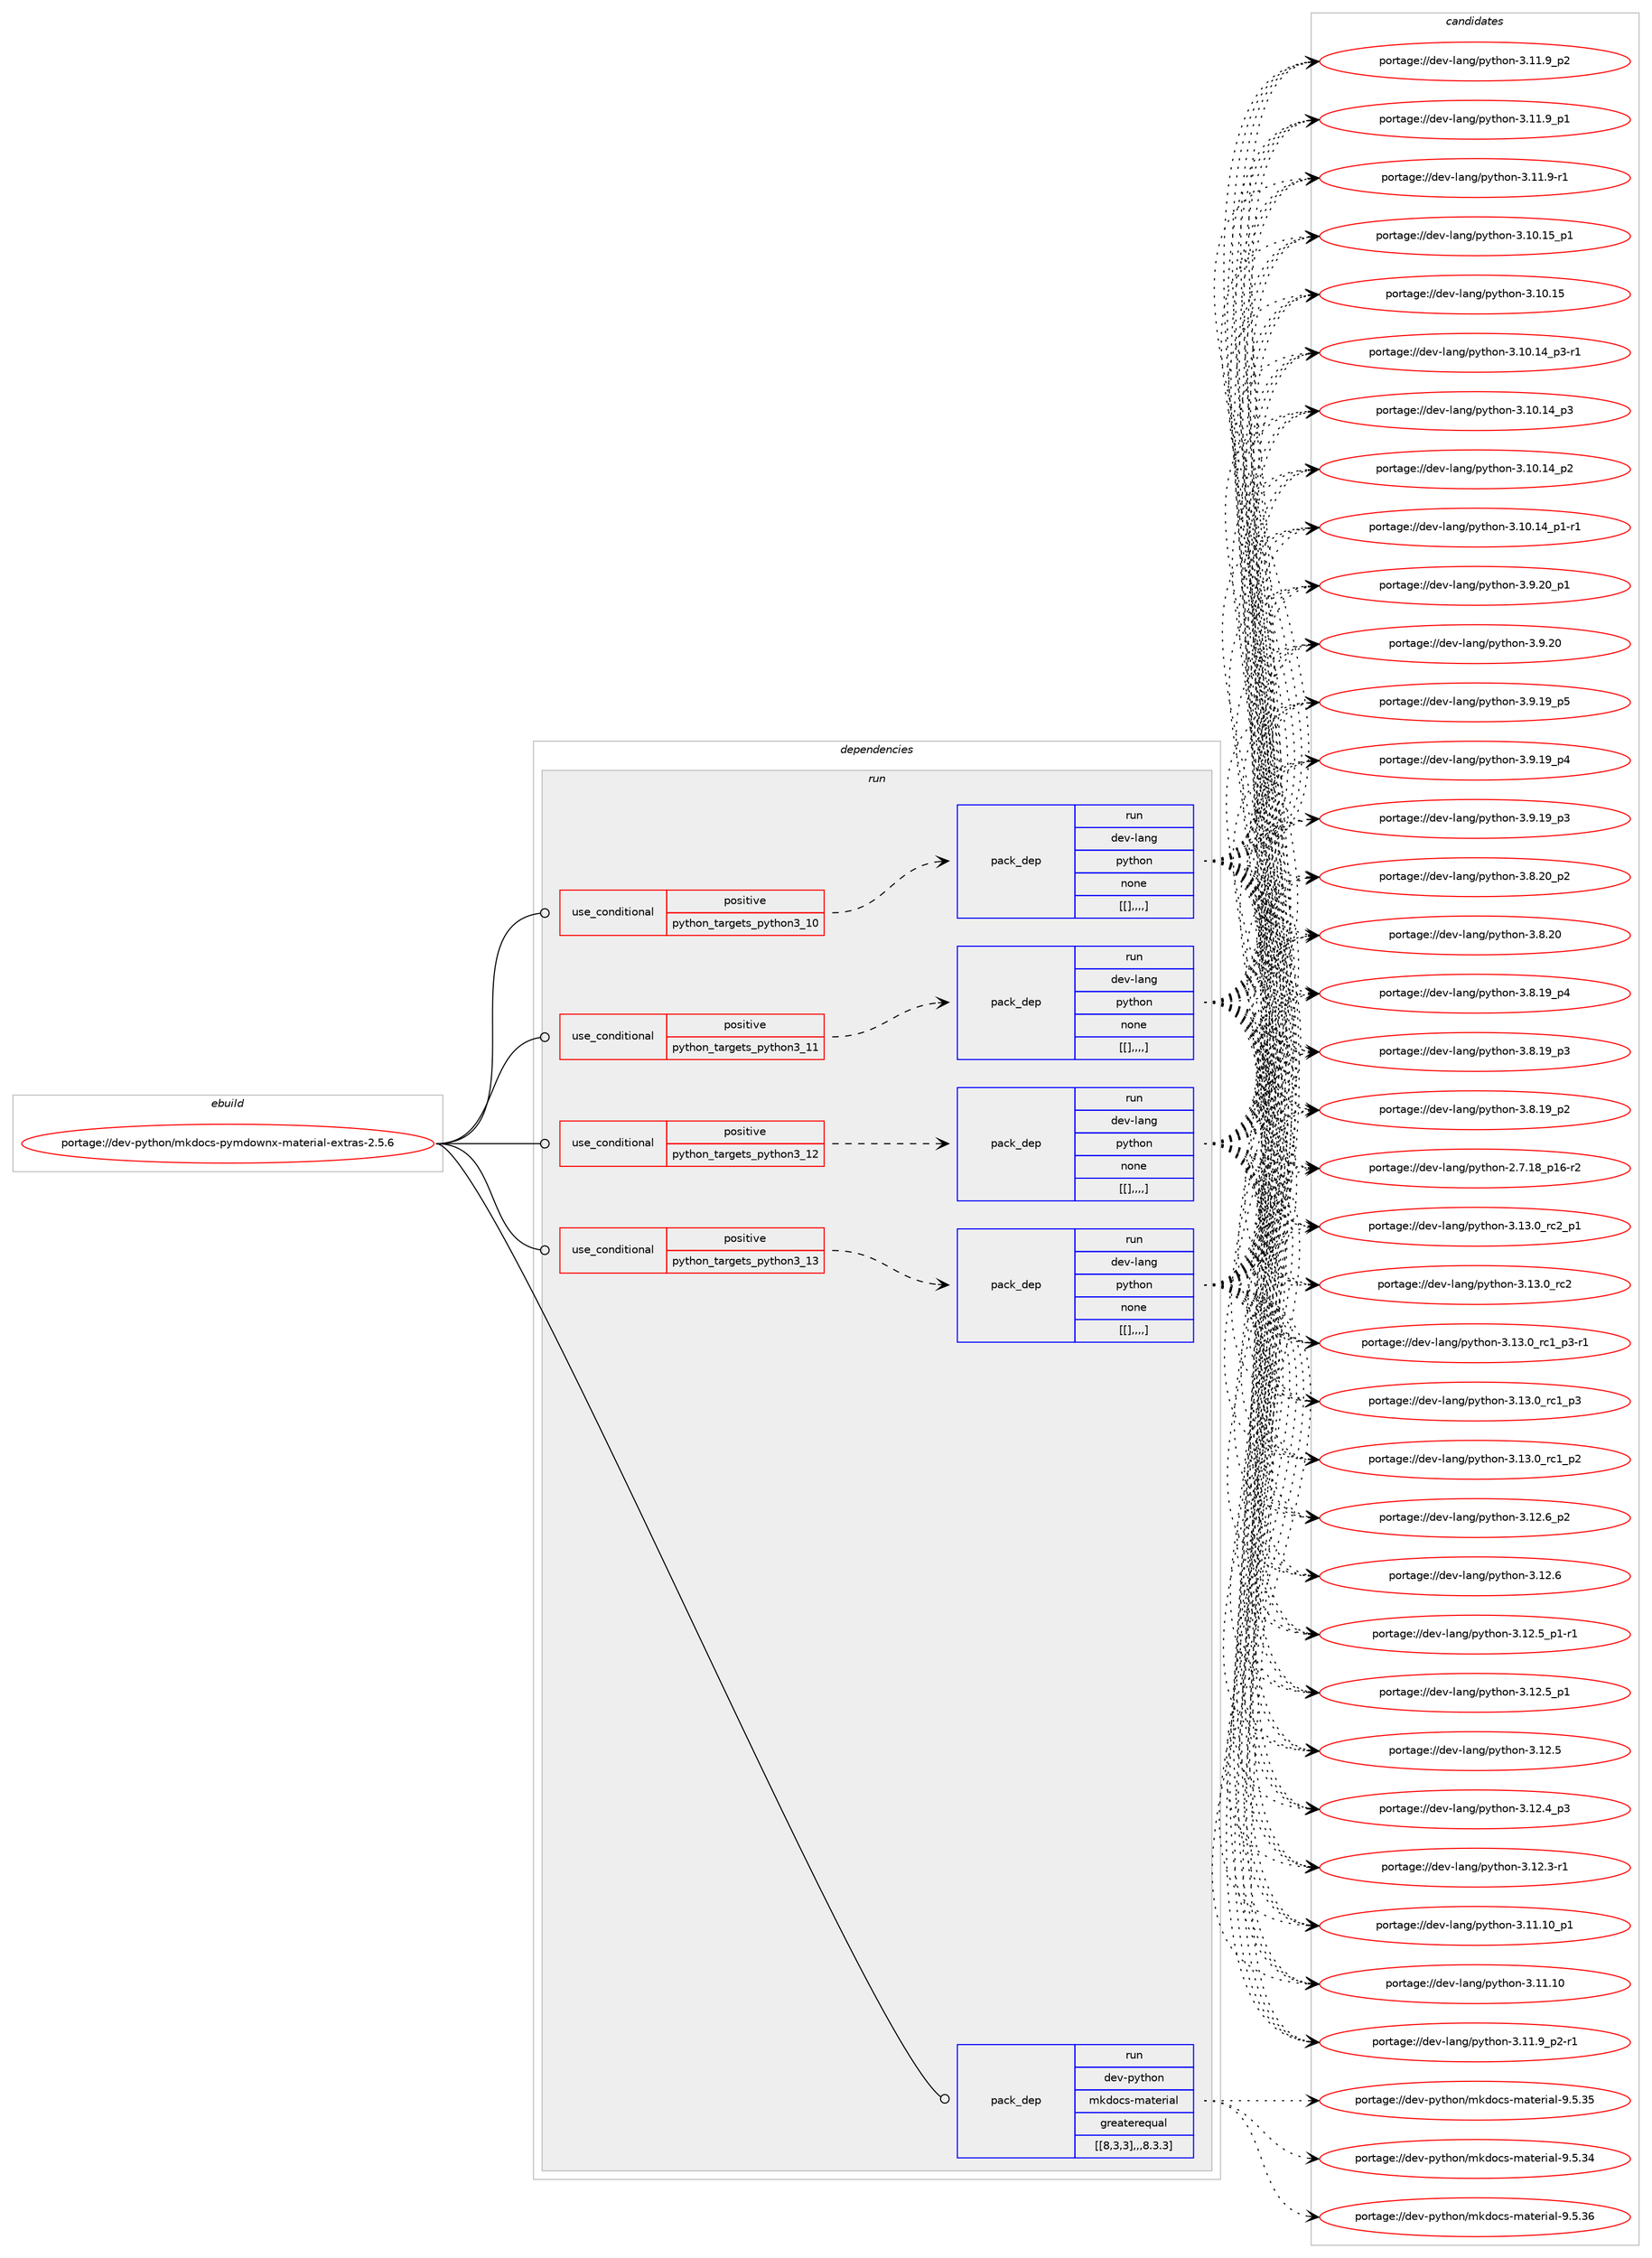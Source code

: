 digraph prolog {

# *************
# Graph options
# *************

newrank=true;
concentrate=true;
compound=true;
graph [rankdir=LR,fontname=Helvetica,fontsize=10,ranksep=1.5];#, ranksep=2.5, nodesep=0.2];
edge  [arrowhead=vee];
node  [fontname=Helvetica,fontsize=10];

# **********
# The ebuild
# **********

subgraph cluster_leftcol {
color=gray;
label=<<i>ebuild</i>>;
id [label="portage://dev-python/mkdocs-pymdownx-material-extras-2.5.6", color=red, width=4, href="../dev-python/mkdocs-pymdownx-material-extras-2.5.6.svg"];
}

# ****************
# The dependencies
# ****************

subgraph cluster_midcol {
color=gray;
label=<<i>dependencies</i>>;
subgraph cluster_compile {
fillcolor="#eeeeee";
style=filled;
label=<<i>compile</i>>;
}
subgraph cluster_compileandrun {
fillcolor="#eeeeee";
style=filled;
label=<<i>compile and run</i>>;
}
subgraph cluster_run {
fillcolor="#eeeeee";
style=filled;
label=<<i>run</i>>;
subgraph cond36168 {
dependency153590 [label=<<TABLE BORDER="0" CELLBORDER="1" CELLSPACING="0" CELLPADDING="4"><TR><TD ROWSPAN="3" CELLPADDING="10">use_conditional</TD></TR><TR><TD>positive</TD></TR><TR><TD>python_targets_python3_10</TD></TR></TABLE>>, shape=none, color=red];
subgraph pack116208 {
dependency153591 [label=<<TABLE BORDER="0" CELLBORDER="1" CELLSPACING="0" CELLPADDING="4" WIDTH="220"><TR><TD ROWSPAN="6" CELLPADDING="30">pack_dep</TD></TR><TR><TD WIDTH="110">run</TD></TR><TR><TD>dev-lang</TD></TR><TR><TD>python</TD></TR><TR><TD>none</TD></TR><TR><TD>[[],,,,]</TD></TR></TABLE>>, shape=none, color=blue];
}
dependency153590:e -> dependency153591:w [weight=20,style="dashed",arrowhead="vee"];
}
id:e -> dependency153590:w [weight=20,style="solid",arrowhead="odot"];
subgraph cond36169 {
dependency153592 [label=<<TABLE BORDER="0" CELLBORDER="1" CELLSPACING="0" CELLPADDING="4"><TR><TD ROWSPAN="3" CELLPADDING="10">use_conditional</TD></TR><TR><TD>positive</TD></TR><TR><TD>python_targets_python3_11</TD></TR></TABLE>>, shape=none, color=red];
subgraph pack116209 {
dependency153593 [label=<<TABLE BORDER="0" CELLBORDER="1" CELLSPACING="0" CELLPADDING="4" WIDTH="220"><TR><TD ROWSPAN="6" CELLPADDING="30">pack_dep</TD></TR><TR><TD WIDTH="110">run</TD></TR><TR><TD>dev-lang</TD></TR><TR><TD>python</TD></TR><TR><TD>none</TD></TR><TR><TD>[[],,,,]</TD></TR></TABLE>>, shape=none, color=blue];
}
dependency153592:e -> dependency153593:w [weight=20,style="dashed",arrowhead="vee"];
}
id:e -> dependency153592:w [weight=20,style="solid",arrowhead="odot"];
subgraph cond36170 {
dependency153594 [label=<<TABLE BORDER="0" CELLBORDER="1" CELLSPACING="0" CELLPADDING="4"><TR><TD ROWSPAN="3" CELLPADDING="10">use_conditional</TD></TR><TR><TD>positive</TD></TR><TR><TD>python_targets_python3_12</TD></TR></TABLE>>, shape=none, color=red];
subgraph pack116210 {
dependency153595 [label=<<TABLE BORDER="0" CELLBORDER="1" CELLSPACING="0" CELLPADDING="4" WIDTH="220"><TR><TD ROWSPAN="6" CELLPADDING="30">pack_dep</TD></TR><TR><TD WIDTH="110">run</TD></TR><TR><TD>dev-lang</TD></TR><TR><TD>python</TD></TR><TR><TD>none</TD></TR><TR><TD>[[],,,,]</TD></TR></TABLE>>, shape=none, color=blue];
}
dependency153594:e -> dependency153595:w [weight=20,style="dashed",arrowhead="vee"];
}
id:e -> dependency153594:w [weight=20,style="solid",arrowhead="odot"];
subgraph cond36171 {
dependency153596 [label=<<TABLE BORDER="0" CELLBORDER="1" CELLSPACING="0" CELLPADDING="4"><TR><TD ROWSPAN="3" CELLPADDING="10">use_conditional</TD></TR><TR><TD>positive</TD></TR><TR><TD>python_targets_python3_13</TD></TR></TABLE>>, shape=none, color=red];
subgraph pack116211 {
dependency153597 [label=<<TABLE BORDER="0" CELLBORDER="1" CELLSPACING="0" CELLPADDING="4" WIDTH="220"><TR><TD ROWSPAN="6" CELLPADDING="30">pack_dep</TD></TR><TR><TD WIDTH="110">run</TD></TR><TR><TD>dev-lang</TD></TR><TR><TD>python</TD></TR><TR><TD>none</TD></TR><TR><TD>[[],,,,]</TD></TR></TABLE>>, shape=none, color=blue];
}
dependency153596:e -> dependency153597:w [weight=20,style="dashed",arrowhead="vee"];
}
id:e -> dependency153596:w [weight=20,style="solid",arrowhead="odot"];
subgraph pack116212 {
dependency153598 [label=<<TABLE BORDER="0" CELLBORDER="1" CELLSPACING="0" CELLPADDING="4" WIDTH="220"><TR><TD ROWSPAN="6" CELLPADDING="30">pack_dep</TD></TR><TR><TD WIDTH="110">run</TD></TR><TR><TD>dev-python</TD></TR><TR><TD>mkdocs-material</TD></TR><TR><TD>greaterequal</TD></TR><TR><TD>[[8,3,3],,,8.3.3]</TD></TR></TABLE>>, shape=none, color=blue];
}
id:e -> dependency153598:w [weight=20,style="solid",arrowhead="odot"];
}
}

# **************
# The candidates
# **************

subgraph cluster_choices {
rank=same;
color=gray;
label=<<i>candidates</i>>;

subgraph choice116208 {
color=black;
nodesep=1;
choice100101118451089711010347112121116104111110455146495146489511499509511249 [label="portage://dev-lang/python-3.13.0_rc2_p1", color=red, width=4,href="../dev-lang/python-3.13.0_rc2_p1.svg"];
choice10010111845108971101034711212111610411111045514649514648951149950 [label="portage://dev-lang/python-3.13.0_rc2", color=red, width=4,href="../dev-lang/python-3.13.0_rc2.svg"];
choice1001011184510897110103471121211161041111104551464951464895114994995112514511449 [label="portage://dev-lang/python-3.13.0_rc1_p3-r1", color=red, width=4,href="../dev-lang/python-3.13.0_rc1_p3-r1.svg"];
choice100101118451089711010347112121116104111110455146495146489511499499511251 [label="portage://dev-lang/python-3.13.0_rc1_p3", color=red, width=4,href="../dev-lang/python-3.13.0_rc1_p3.svg"];
choice100101118451089711010347112121116104111110455146495146489511499499511250 [label="portage://dev-lang/python-3.13.0_rc1_p2", color=red, width=4,href="../dev-lang/python-3.13.0_rc1_p2.svg"];
choice100101118451089711010347112121116104111110455146495046549511250 [label="portage://dev-lang/python-3.12.6_p2", color=red, width=4,href="../dev-lang/python-3.12.6_p2.svg"];
choice10010111845108971101034711212111610411111045514649504654 [label="portage://dev-lang/python-3.12.6", color=red, width=4,href="../dev-lang/python-3.12.6.svg"];
choice1001011184510897110103471121211161041111104551464950465395112494511449 [label="portage://dev-lang/python-3.12.5_p1-r1", color=red, width=4,href="../dev-lang/python-3.12.5_p1-r1.svg"];
choice100101118451089711010347112121116104111110455146495046539511249 [label="portage://dev-lang/python-3.12.5_p1", color=red, width=4,href="../dev-lang/python-3.12.5_p1.svg"];
choice10010111845108971101034711212111610411111045514649504653 [label="portage://dev-lang/python-3.12.5", color=red, width=4,href="../dev-lang/python-3.12.5.svg"];
choice100101118451089711010347112121116104111110455146495046529511251 [label="portage://dev-lang/python-3.12.4_p3", color=red, width=4,href="../dev-lang/python-3.12.4_p3.svg"];
choice100101118451089711010347112121116104111110455146495046514511449 [label="portage://dev-lang/python-3.12.3-r1", color=red, width=4,href="../dev-lang/python-3.12.3-r1.svg"];
choice10010111845108971101034711212111610411111045514649494649489511249 [label="portage://dev-lang/python-3.11.10_p1", color=red, width=4,href="../dev-lang/python-3.11.10_p1.svg"];
choice1001011184510897110103471121211161041111104551464949464948 [label="portage://dev-lang/python-3.11.10", color=red, width=4,href="../dev-lang/python-3.11.10.svg"];
choice1001011184510897110103471121211161041111104551464949465795112504511449 [label="portage://dev-lang/python-3.11.9_p2-r1", color=red, width=4,href="../dev-lang/python-3.11.9_p2-r1.svg"];
choice100101118451089711010347112121116104111110455146494946579511250 [label="portage://dev-lang/python-3.11.9_p2", color=red, width=4,href="../dev-lang/python-3.11.9_p2.svg"];
choice100101118451089711010347112121116104111110455146494946579511249 [label="portage://dev-lang/python-3.11.9_p1", color=red, width=4,href="../dev-lang/python-3.11.9_p1.svg"];
choice100101118451089711010347112121116104111110455146494946574511449 [label="portage://dev-lang/python-3.11.9-r1", color=red, width=4,href="../dev-lang/python-3.11.9-r1.svg"];
choice10010111845108971101034711212111610411111045514649484649539511249 [label="portage://dev-lang/python-3.10.15_p1", color=red, width=4,href="../dev-lang/python-3.10.15_p1.svg"];
choice1001011184510897110103471121211161041111104551464948464953 [label="portage://dev-lang/python-3.10.15", color=red, width=4,href="../dev-lang/python-3.10.15.svg"];
choice100101118451089711010347112121116104111110455146494846495295112514511449 [label="portage://dev-lang/python-3.10.14_p3-r1", color=red, width=4,href="../dev-lang/python-3.10.14_p3-r1.svg"];
choice10010111845108971101034711212111610411111045514649484649529511251 [label="portage://dev-lang/python-3.10.14_p3", color=red, width=4,href="../dev-lang/python-3.10.14_p3.svg"];
choice10010111845108971101034711212111610411111045514649484649529511250 [label="portage://dev-lang/python-3.10.14_p2", color=red, width=4,href="../dev-lang/python-3.10.14_p2.svg"];
choice100101118451089711010347112121116104111110455146494846495295112494511449 [label="portage://dev-lang/python-3.10.14_p1-r1", color=red, width=4,href="../dev-lang/python-3.10.14_p1-r1.svg"];
choice100101118451089711010347112121116104111110455146574650489511249 [label="portage://dev-lang/python-3.9.20_p1", color=red, width=4,href="../dev-lang/python-3.9.20_p1.svg"];
choice10010111845108971101034711212111610411111045514657465048 [label="portage://dev-lang/python-3.9.20", color=red, width=4,href="../dev-lang/python-3.9.20.svg"];
choice100101118451089711010347112121116104111110455146574649579511253 [label="portage://dev-lang/python-3.9.19_p5", color=red, width=4,href="../dev-lang/python-3.9.19_p5.svg"];
choice100101118451089711010347112121116104111110455146574649579511252 [label="portage://dev-lang/python-3.9.19_p4", color=red, width=4,href="../dev-lang/python-3.9.19_p4.svg"];
choice100101118451089711010347112121116104111110455146574649579511251 [label="portage://dev-lang/python-3.9.19_p3", color=red, width=4,href="../dev-lang/python-3.9.19_p3.svg"];
choice100101118451089711010347112121116104111110455146564650489511250 [label="portage://dev-lang/python-3.8.20_p2", color=red, width=4,href="../dev-lang/python-3.8.20_p2.svg"];
choice10010111845108971101034711212111610411111045514656465048 [label="portage://dev-lang/python-3.8.20", color=red, width=4,href="../dev-lang/python-3.8.20.svg"];
choice100101118451089711010347112121116104111110455146564649579511252 [label="portage://dev-lang/python-3.8.19_p4", color=red, width=4,href="../dev-lang/python-3.8.19_p4.svg"];
choice100101118451089711010347112121116104111110455146564649579511251 [label="portage://dev-lang/python-3.8.19_p3", color=red, width=4,href="../dev-lang/python-3.8.19_p3.svg"];
choice100101118451089711010347112121116104111110455146564649579511250 [label="portage://dev-lang/python-3.8.19_p2", color=red, width=4,href="../dev-lang/python-3.8.19_p2.svg"];
choice100101118451089711010347112121116104111110455046554649569511249544511450 [label="portage://dev-lang/python-2.7.18_p16-r2", color=red, width=4,href="../dev-lang/python-2.7.18_p16-r2.svg"];
dependency153591:e -> choice100101118451089711010347112121116104111110455146495146489511499509511249:w [style=dotted,weight="100"];
dependency153591:e -> choice10010111845108971101034711212111610411111045514649514648951149950:w [style=dotted,weight="100"];
dependency153591:e -> choice1001011184510897110103471121211161041111104551464951464895114994995112514511449:w [style=dotted,weight="100"];
dependency153591:e -> choice100101118451089711010347112121116104111110455146495146489511499499511251:w [style=dotted,weight="100"];
dependency153591:e -> choice100101118451089711010347112121116104111110455146495146489511499499511250:w [style=dotted,weight="100"];
dependency153591:e -> choice100101118451089711010347112121116104111110455146495046549511250:w [style=dotted,weight="100"];
dependency153591:e -> choice10010111845108971101034711212111610411111045514649504654:w [style=dotted,weight="100"];
dependency153591:e -> choice1001011184510897110103471121211161041111104551464950465395112494511449:w [style=dotted,weight="100"];
dependency153591:e -> choice100101118451089711010347112121116104111110455146495046539511249:w [style=dotted,weight="100"];
dependency153591:e -> choice10010111845108971101034711212111610411111045514649504653:w [style=dotted,weight="100"];
dependency153591:e -> choice100101118451089711010347112121116104111110455146495046529511251:w [style=dotted,weight="100"];
dependency153591:e -> choice100101118451089711010347112121116104111110455146495046514511449:w [style=dotted,weight="100"];
dependency153591:e -> choice10010111845108971101034711212111610411111045514649494649489511249:w [style=dotted,weight="100"];
dependency153591:e -> choice1001011184510897110103471121211161041111104551464949464948:w [style=dotted,weight="100"];
dependency153591:e -> choice1001011184510897110103471121211161041111104551464949465795112504511449:w [style=dotted,weight="100"];
dependency153591:e -> choice100101118451089711010347112121116104111110455146494946579511250:w [style=dotted,weight="100"];
dependency153591:e -> choice100101118451089711010347112121116104111110455146494946579511249:w [style=dotted,weight="100"];
dependency153591:e -> choice100101118451089711010347112121116104111110455146494946574511449:w [style=dotted,weight="100"];
dependency153591:e -> choice10010111845108971101034711212111610411111045514649484649539511249:w [style=dotted,weight="100"];
dependency153591:e -> choice1001011184510897110103471121211161041111104551464948464953:w [style=dotted,weight="100"];
dependency153591:e -> choice100101118451089711010347112121116104111110455146494846495295112514511449:w [style=dotted,weight="100"];
dependency153591:e -> choice10010111845108971101034711212111610411111045514649484649529511251:w [style=dotted,weight="100"];
dependency153591:e -> choice10010111845108971101034711212111610411111045514649484649529511250:w [style=dotted,weight="100"];
dependency153591:e -> choice100101118451089711010347112121116104111110455146494846495295112494511449:w [style=dotted,weight="100"];
dependency153591:e -> choice100101118451089711010347112121116104111110455146574650489511249:w [style=dotted,weight="100"];
dependency153591:e -> choice10010111845108971101034711212111610411111045514657465048:w [style=dotted,weight="100"];
dependency153591:e -> choice100101118451089711010347112121116104111110455146574649579511253:w [style=dotted,weight="100"];
dependency153591:e -> choice100101118451089711010347112121116104111110455146574649579511252:w [style=dotted,weight="100"];
dependency153591:e -> choice100101118451089711010347112121116104111110455146574649579511251:w [style=dotted,weight="100"];
dependency153591:e -> choice100101118451089711010347112121116104111110455146564650489511250:w [style=dotted,weight="100"];
dependency153591:e -> choice10010111845108971101034711212111610411111045514656465048:w [style=dotted,weight="100"];
dependency153591:e -> choice100101118451089711010347112121116104111110455146564649579511252:w [style=dotted,weight="100"];
dependency153591:e -> choice100101118451089711010347112121116104111110455146564649579511251:w [style=dotted,weight="100"];
dependency153591:e -> choice100101118451089711010347112121116104111110455146564649579511250:w [style=dotted,weight="100"];
dependency153591:e -> choice100101118451089711010347112121116104111110455046554649569511249544511450:w [style=dotted,weight="100"];
}
subgraph choice116209 {
color=black;
nodesep=1;
choice100101118451089711010347112121116104111110455146495146489511499509511249 [label="portage://dev-lang/python-3.13.0_rc2_p1", color=red, width=4,href="../dev-lang/python-3.13.0_rc2_p1.svg"];
choice10010111845108971101034711212111610411111045514649514648951149950 [label="portage://dev-lang/python-3.13.0_rc2", color=red, width=4,href="../dev-lang/python-3.13.0_rc2.svg"];
choice1001011184510897110103471121211161041111104551464951464895114994995112514511449 [label="portage://dev-lang/python-3.13.0_rc1_p3-r1", color=red, width=4,href="../dev-lang/python-3.13.0_rc1_p3-r1.svg"];
choice100101118451089711010347112121116104111110455146495146489511499499511251 [label="portage://dev-lang/python-3.13.0_rc1_p3", color=red, width=4,href="../dev-lang/python-3.13.0_rc1_p3.svg"];
choice100101118451089711010347112121116104111110455146495146489511499499511250 [label="portage://dev-lang/python-3.13.0_rc1_p2", color=red, width=4,href="../dev-lang/python-3.13.0_rc1_p2.svg"];
choice100101118451089711010347112121116104111110455146495046549511250 [label="portage://dev-lang/python-3.12.6_p2", color=red, width=4,href="../dev-lang/python-3.12.6_p2.svg"];
choice10010111845108971101034711212111610411111045514649504654 [label="portage://dev-lang/python-3.12.6", color=red, width=4,href="../dev-lang/python-3.12.6.svg"];
choice1001011184510897110103471121211161041111104551464950465395112494511449 [label="portage://dev-lang/python-3.12.5_p1-r1", color=red, width=4,href="../dev-lang/python-3.12.5_p1-r1.svg"];
choice100101118451089711010347112121116104111110455146495046539511249 [label="portage://dev-lang/python-3.12.5_p1", color=red, width=4,href="../dev-lang/python-3.12.5_p1.svg"];
choice10010111845108971101034711212111610411111045514649504653 [label="portage://dev-lang/python-3.12.5", color=red, width=4,href="../dev-lang/python-3.12.5.svg"];
choice100101118451089711010347112121116104111110455146495046529511251 [label="portage://dev-lang/python-3.12.4_p3", color=red, width=4,href="../dev-lang/python-3.12.4_p3.svg"];
choice100101118451089711010347112121116104111110455146495046514511449 [label="portage://dev-lang/python-3.12.3-r1", color=red, width=4,href="../dev-lang/python-3.12.3-r1.svg"];
choice10010111845108971101034711212111610411111045514649494649489511249 [label="portage://dev-lang/python-3.11.10_p1", color=red, width=4,href="../dev-lang/python-3.11.10_p1.svg"];
choice1001011184510897110103471121211161041111104551464949464948 [label="portage://dev-lang/python-3.11.10", color=red, width=4,href="../dev-lang/python-3.11.10.svg"];
choice1001011184510897110103471121211161041111104551464949465795112504511449 [label="portage://dev-lang/python-3.11.9_p2-r1", color=red, width=4,href="../dev-lang/python-3.11.9_p2-r1.svg"];
choice100101118451089711010347112121116104111110455146494946579511250 [label="portage://dev-lang/python-3.11.9_p2", color=red, width=4,href="../dev-lang/python-3.11.9_p2.svg"];
choice100101118451089711010347112121116104111110455146494946579511249 [label="portage://dev-lang/python-3.11.9_p1", color=red, width=4,href="../dev-lang/python-3.11.9_p1.svg"];
choice100101118451089711010347112121116104111110455146494946574511449 [label="portage://dev-lang/python-3.11.9-r1", color=red, width=4,href="../dev-lang/python-3.11.9-r1.svg"];
choice10010111845108971101034711212111610411111045514649484649539511249 [label="portage://dev-lang/python-3.10.15_p1", color=red, width=4,href="../dev-lang/python-3.10.15_p1.svg"];
choice1001011184510897110103471121211161041111104551464948464953 [label="portage://dev-lang/python-3.10.15", color=red, width=4,href="../dev-lang/python-3.10.15.svg"];
choice100101118451089711010347112121116104111110455146494846495295112514511449 [label="portage://dev-lang/python-3.10.14_p3-r1", color=red, width=4,href="../dev-lang/python-3.10.14_p3-r1.svg"];
choice10010111845108971101034711212111610411111045514649484649529511251 [label="portage://dev-lang/python-3.10.14_p3", color=red, width=4,href="../dev-lang/python-3.10.14_p3.svg"];
choice10010111845108971101034711212111610411111045514649484649529511250 [label="portage://dev-lang/python-3.10.14_p2", color=red, width=4,href="../dev-lang/python-3.10.14_p2.svg"];
choice100101118451089711010347112121116104111110455146494846495295112494511449 [label="portage://dev-lang/python-3.10.14_p1-r1", color=red, width=4,href="../dev-lang/python-3.10.14_p1-r1.svg"];
choice100101118451089711010347112121116104111110455146574650489511249 [label="portage://dev-lang/python-3.9.20_p1", color=red, width=4,href="../dev-lang/python-3.9.20_p1.svg"];
choice10010111845108971101034711212111610411111045514657465048 [label="portage://dev-lang/python-3.9.20", color=red, width=4,href="../dev-lang/python-3.9.20.svg"];
choice100101118451089711010347112121116104111110455146574649579511253 [label="portage://dev-lang/python-3.9.19_p5", color=red, width=4,href="../dev-lang/python-3.9.19_p5.svg"];
choice100101118451089711010347112121116104111110455146574649579511252 [label="portage://dev-lang/python-3.9.19_p4", color=red, width=4,href="../dev-lang/python-3.9.19_p4.svg"];
choice100101118451089711010347112121116104111110455146574649579511251 [label="portage://dev-lang/python-3.9.19_p3", color=red, width=4,href="../dev-lang/python-3.9.19_p3.svg"];
choice100101118451089711010347112121116104111110455146564650489511250 [label="portage://dev-lang/python-3.8.20_p2", color=red, width=4,href="../dev-lang/python-3.8.20_p2.svg"];
choice10010111845108971101034711212111610411111045514656465048 [label="portage://dev-lang/python-3.8.20", color=red, width=4,href="../dev-lang/python-3.8.20.svg"];
choice100101118451089711010347112121116104111110455146564649579511252 [label="portage://dev-lang/python-3.8.19_p4", color=red, width=4,href="../dev-lang/python-3.8.19_p4.svg"];
choice100101118451089711010347112121116104111110455146564649579511251 [label="portage://dev-lang/python-3.8.19_p3", color=red, width=4,href="../dev-lang/python-3.8.19_p3.svg"];
choice100101118451089711010347112121116104111110455146564649579511250 [label="portage://dev-lang/python-3.8.19_p2", color=red, width=4,href="../dev-lang/python-3.8.19_p2.svg"];
choice100101118451089711010347112121116104111110455046554649569511249544511450 [label="portage://dev-lang/python-2.7.18_p16-r2", color=red, width=4,href="../dev-lang/python-2.7.18_p16-r2.svg"];
dependency153593:e -> choice100101118451089711010347112121116104111110455146495146489511499509511249:w [style=dotted,weight="100"];
dependency153593:e -> choice10010111845108971101034711212111610411111045514649514648951149950:w [style=dotted,weight="100"];
dependency153593:e -> choice1001011184510897110103471121211161041111104551464951464895114994995112514511449:w [style=dotted,weight="100"];
dependency153593:e -> choice100101118451089711010347112121116104111110455146495146489511499499511251:w [style=dotted,weight="100"];
dependency153593:e -> choice100101118451089711010347112121116104111110455146495146489511499499511250:w [style=dotted,weight="100"];
dependency153593:e -> choice100101118451089711010347112121116104111110455146495046549511250:w [style=dotted,weight="100"];
dependency153593:e -> choice10010111845108971101034711212111610411111045514649504654:w [style=dotted,weight="100"];
dependency153593:e -> choice1001011184510897110103471121211161041111104551464950465395112494511449:w [style=dotted,weight="100"];
dependency153593:e -> choice100101118451089711010347112121116104111110455146495046539511249:w [style=dotted,weight="100"];
dependency153593:e -> choice10010111845108971101034711212111610411111045514649504653:w [style=dotted,weight="100"];
dependency153593:e -> choice100101118451089711010347112121116104111110455146495046529511251:w [style=dotted,weight="100"];
dependency153593:e -> choice100101118451089711010347112121116104111110455146495046514511449:w [style=dotted,weight="100"];
dependency153593:e -> choice10010111845108971101034711212111610411111045514649494649489511249:w [style=dotted,weight="100"];
dependency153593:e -> choice1001011184510897110103471121211161041111104551464949464948:w [style=dotted,weight="100"];
dependency153593:e -> choice1001011184510897110103471121211161041111104551464949465795112504511449:w [style=dotted,weight="100"];
dependency153593:e -> choice100101118451089711010347112121116104111110455146494946579511250:w [style=dotted,weight="100"];
dependency153593:e -> choice100101118451089711010347112121116104111110455146494946579511249:w [style=dotted,weight="100"];
dependency153593:e -> choice100101118451089711010347112121116104111110455146494946574511449:w [style=dotted,weight="100"];
dependency153593:e -> choice10010111845108971101034711212111610411111045514649484649539511249:w [style=dotted,weight="100"];
dependency153593:e -> choice1001011184510897110103471121211161041111104551464948464953:w [style=dotted,weight="100"];
dependency153593:e -> choice100101118451089711010347112121116104111110455146494846495295112514511449:w [style=dotted,weight="100"];
dependency153593:e -> choice10010111845108971101034711212111610411111045514649484649529511251:w [style=dotted,weight="100"];
dependency153593:e -> choice10010111845108971101034711212111610411111045514649484649529511250:w [style=dotted,weight="100"];
dependency153593:e -> choice100101118451089711010347112121116104111110455146494846495295112494511449:w [style=dotted,weight="100"];
dependency153593:e -> choice100101118451089711010347112121116104111110455146574650489511249:w [style=dotted,weight="100"];
dependency153593:e -> choice10010111845108971101034711212111610411111045514657465048:w [style=dotted,weight="100"];
dependency153593:e -> choice100101118451089711010347112121116104111110455146574649579511253:w [style=dotted,weight="100"];
dependency153593:e -> choice100101118451089711010347112121116104111110455146574649579511252:w [style=dotted,weight="100"];
dependency153593:e -> choice100101118451089711010347112121116104111110455146574649579511251:w [style=dotted,weight="100"];
dependency153593:e -> choice100101118451089711010347112121116104111110455146564650489511250:w [style=dotted,weight="100"];
dependency153593:e -> choice10010111845108971101034711212111610411111045514656465048:w [style=dotted,weight="100"];
dependency153593:e -> choice100101118451089711010347112121116104111110455146564649579511252:w [style=dotted,weight="100"];
dependency153593:e -> choice100101118451089711010347112121116104111110455146564649579511251:w [style=dotted,weight="100"];
dependency153593:e -> choice100101118451089711010347112121116104111110455146564649579511250:w [style=dotted,weight="100"];
dependency153593:e -> choice100101118451089711010347112121116104111110455046554649569511249544511450:w [style=dotted,weight="100"];
}
subgraph choice116210 {
color=black;
nodesep=1;
choice100101118451089711010347112121116104111110455146495146489511499509511249 [label="portage://dev-lang/python-3.13.0_rc2_p1", color=red, width=4,href="../dev-lang/python-3.13.0_rc2_p1.svg"];
choice10010111845108971101034711212111610411111045514649514648951149950 [label="portage://dev-lang/python-3.13.0_rc2", color=red, width=4,href="../dev-lang/python-3.13.0_rc2.svg"];
choice1001011184510897110103471121211161041111104551464951464895114994995112514511449 [label="portage://dev-lang/python-3.13.0_rc1_p3-r1", color=red, width=4,href="../dev-lang/python-3.13.0_rc1_p3-r1.svg"];
choice100101118451089711010347112121116104111110455146495146489511499499511251 [label="portage://dev-lang/python-3.13.0_rc1_p3", color=red, width=4,href="../dev-lang/python-3.13.0_rc1_p3.svg"];
choice100101118451089711010347112121116104111110455146495146489511499499511250 [label="portage://dev-lang/python-3.13.0_rc1_p2", color=red, width=4,href="../dev-lang/python-3.13.0_rc1_p2.svg"];
choice100101118451089711010347112121116104111110455146495046549511250 [label="portage://dev-lang/python-3.12.6_p2", color=red, width=4,href="../dev-lang/python-3.12.6_p2.svg"];
choice10010111845108971101034711212111610411111045514649504654 [label="portage://dev-lang/python-3.12.6", color=red, width=4,href="../dev-lang/python-3.12.6.svg"];
choice1001011184510897110103471121211161041111104551464950465395112494511449 [label="portage://dev-lang/python-3.12.5_p1-r1", color=red, width=4,href="../dev-lang/python-3.12.5_p1-r1.svg"];
choice100101118451089711010347112121116104111110455146495046539511249 [label="portage://dev-lang/python-3.12.5_p1", color=red, width=4,href="../dev-lang/python-3.12.5_p1.svg"];
choice10010111845108971101034711212111610411111045514649504653 [label="portage://dev-lang/python-3.12.5", color=red, width=4,href="../dev-lang/python-3.12.5.svg"];
choice100101118451089711010347112121116104111110455146495046529511251 [label="portage://dev-lang/python-3.12.4_p3", color=red, width=4,href="../dev-lang/python-3.12.4_p3.svg"];
choice100101118451089711010347112121116104111110455146495046514511449 [label="portage://dev-lang/python-3.12.3-r1", color=red, width=4,href="../dev-lang/python-3.12.3-r1.svg"];
choice10010111845108971101034711212111610411111045514649494649489511249 [label="portage://dev-lang/python-3.11.10_p1", color=red, width=4,href="../dev-lang/python-3.11.10_p1.svg"];
choice1001011184510897110103471121211161041111104551464949464948 [label="portage://dev-lang/python-3.11.10", color=red, width=4,href="../dev-lang/python-3.11.10.svg"];
choice1001011184510897110103471121211161041111104551464949465795112504511449 [label="portage://dev-lang/python-3.11.9_p2-r1", color=red, width=4,href="../dev-lang/python-3.11.9_p2-r1.svg"];
choice100101118451089711010347112121116104111110455146494946579511250 [label="portage://dev-lang/python-3.11.9_p2", color=red, width=4,href="../dev-lang/python-3.11.9_p2.svg"];
choice100101118451089711010347112121116104111110455146494946579511249 [label="portage://dev-lang/python-3.11.9_p1", color=red, width=4,href="../dev-lang/python-3.11.9_p1.svg"];
choice100101118451089711010347112121116104111110455146494946574511449 [label="portage://dev-lang/python-3.11.9-r1", color=red, width=4,href="../dev-lang/python-3.11.9-r1.svg"];
choice10010111845108971101034711212111610411111045514649484649539511249 [label="portage://dev-lang/python-3.10.15_p1", color=red, width=4,href="../dev-lang/python-3.10.15_p1.svg"];
choice1001011184510897110103471121211161041111104551464948464953 [label="portage://dev-lang/python-3.10.15", color=red, width=4,href="../dev-lang/python-3.10.15.svg"];
choice100101118451089711010347112121116104111110455146494846495295112514511449 [label="portage://dev-lang/python-3.10.14_p3-r1", color=red, width=4,href="../dev-lang/python-3.10.14_p3-r1.svg"];
choice10010111845108971101034711212111610411111045514649484649529511251 [label="portage://dev-lang/python-3.10.14_p3", color=red, width=4,href="../dev-lang/python-3.10.14_p3.svg"];
choice10010111845108971101034711212111610411111045514649484649529511250 [label="portage://dev-lang/python-3.10.14_p2", color=red, width=4,href="../dev-lang/python-3.10.14_p2.svg"];
choice100101118451089711010347112121116104111110455146494846495295112494511449 [label="portage://dev-lang/python-3.10.14_p1-r1", color=red, width=4,href="../dev-lang/python-3.10.14_p1-r1.svg"];
choice100101118451089711010347112121116104111110455146574650489511249 [label="portage://dev-lang/python-3.9.20_p1", color=red, width=4,href="../dev-lang/python-3.9.20_p1.svg"];
choice10010111845108971101034711212111610411111045514657465048 [label="portage://dev-lang/python-3.9.20", color=red, width=4,href="../dev-lang/python-3.9.20.svg"];
choice100101118451089711010347112121116104111110455146574649579511253 [label="portage://dev-lang/python-3.9.19_p5", color=red, width=4,href="../dev-lang/python-3.9.19_p5.svg"];
choice100101118451089711010347112121116104111110455146574649579511252 [label="portage://dev-lang/python-3.9.19_p4", color=red, width=4,href="../dev-lang/python-3.9.19_p4.svg"];
choice100101118451089711010347112121116104111110455146574649579511251 [label="portage://dev-lang/python-3.9.19_p3", color=red, width=4,href="../dev-lang/python-3.9.19_p3.svg"];
choice100101118451089711010347112121116104111110455146564650489511250 [label="portage://dev-lang/python-3.8.20_p2", color=red, width=4,href="../dev-lang/python-3.8.20_p2.svg"];
choice10010111845108971101034711212111610411111045514656465048 [label="portage://dev-lang/python-3.8.20", color=red, width=4,href="../dev-lang/python-3.8.20.svg"];
choice100101118451089711010347112121116104111110455146564649579511252 [label="portage://dev-lang/python-3.8.19_p4", color=red, width=4,href="../dev-lang/python-3.8.19_p4.svg"];
choice100101118451089711010347112121116104111110455146564649579511251 [label="portage://dev-lang/python-3.8.19_p3", color=red, width=4,href="../dev-lang/python-3.8.19_p3.svg"];
choice100101118451089711010347112121116104111110455146564649579511250 [label="portage://dev-lang/python-3.8.19_p2", color=red, width=4,href="../dev-lang/python-3.8.19_p2.svg"];
choice100101118451089711010347112121116104111110455046554649569511249544511450 [label="portage://dev-lang/python-2.7.18_p16-r2", color=red, width=4,href="../dev-lang/python-2.7.18_p16-r2.svg"];
dependency153595:e -> choice100101118451089711010347112121116104111110455146495146489511499509511249:w [style=dotted,weight="100"];
dependency153595:e -> choice10010111845108971101034711212111610411111045514649514648951149950:w [style=dotted,weight="100"];
dependency153595:e -> choice1001011184510897110103471121211161041111104551464951464895114994995112514511449:w [style=dotted,weight="100"];
dependency153595:e -> choice100101118451089711010347112121116104111110455146495146489511499499511251:w [style=dotted,weight="100"];
dependency153595:e -> choice100101118451089711010347112121116104111110455146495146489511499499511250:w [style=dotted,weight="100"];
dependency153595:e -> choice100101118451089711010347112121116104111110455146495046549511250:w [style=dotted,weight="100"];
dependency153595:e -> choice10010111845108971101034711212111610411111045514649504654:w [style=dotted,weight="100"];
dependency153595:e -> choice1001011184510897110103471121211161041111104551464950465395112494511449:w [style=dotted,weight="100"];
dependency153595:e -> choice100101118451089711010347112121116104111110455146495046539511249:w [style=dotted,weight="100"];
dependency153595:e -> choice10010111845108971101034711212111610411111045514649504653:w [style=dotted,weight="100"];
dependency153595:e -> choice100101118451089711010347112121116104111110455146495046529511251:w [style=dotted,weight="100"];
dependency153595:e -> choice100101118451089711010347112121116104111110455146495046514511449:w [style=dotted,weight="100"];
dependency153595:e -> choice10010111845108971101034711212111610411111045514649494649489511249:w [style=dotted,weight="100"];
dependency153595:e -> choice1001011184510897110103471121211161041111104551464949464948:w [style=dotted,weight="100"];
dependency153595:e -> choice1001011184510897110103471121211161041111104551464949465795112504511449:w [style=dotted,weight="100"];
dependency153595:e -> choice100101118451089711010347112121116104111110455146494946579511250:w [style=dotted,weight="100"];
dependency153595:e -> choice100101118451089711010347112121116104111110455146494946579511249:w [style=dotted,weight="100"];
dependency153595:e -> choice100101118451089711010347112121116104111110455146494946574511449:w [style=dotted,weight="100"];
dependency153595:e -> choice10010111845108971101034711212111610411111045514649484649539511249:w [style=dotted,weight="100"];
dependency153595:e -> choice1001011184510897110103471121211161041111104551464948464953:w [style=dotted,weight="100"];
dependency153595:e -> choice100101118451089711010347112121116104111110455146494846495295112514511449:w [style=dotted,weight="100"];
dependency153595:e -> choice10010111845108971101034711212111610411111045514649484649529511251:w [style=dotted,weight="100"];
dependency153595:e -> choice10010111845108971101034711212111610411111045514649484649529511250:w [style=dotted,weight="100"];
dependency153595:e -> choice100101118451089711010347112121116104111110455146494846495295112494511449:w [style=dotted,weight="100"];
dependency153595:e -> choice100101118451089711010347112121116104111110455146574650489511249:w [style=dotted,weight="100"];
dependency153595:e -> choice10010111845108971101034711212111610411111045514657465048:w [style=dotted,weight="100"];
dependency153595:e -> choice100101118451089711010347112121116104111110455146574649579511253:w [style=dotted,weight="100"];
dependency153595:e -> choice100101118451089711010347112121116104111110455146574649579511252:w [style=dotted,weight="100"];
dependency153595:e -> choice100101118451089711010347112121116104111110455146574649579511251:w [style=dotted,weight="100"];
dependency153595:e -> choice100101118451089711010347112121116104111110455146564650489511250:w [style=dotted,weight="100"];
dependency153595:e -> choice10010111845108971101034711212111610411111045514656465048:w [style=dotted,weight="100"];
dependency153595:e -> choice100101118451089711010347112121116104111110455146564649579511252:w [style=dotted,weight="100"];
dependency153595:e -> choice100101118451089711010347112121116104111110455146564649579511251:w [style=dotted,weight="100"];
dependency153595:e -> choice100101118451089711010347112121116104111110455146564649579511250:w [style=dotted,weight="100"];
dependency153595:e -> choice100101118451089711010347112121116104111110455046554649569511249544511450:w [style=dotted,weight="100"];
}
subgraph choice116211 {
color=black;
nodesep=1;
choice100101118451089711010347112121116104111110455146495146489511499509511249 [label="portage://dev-lang/python-3.13.0_rc2_p1", color=red, width=4,href="../dev-lang/python-3.13.0_rc2_p1.svg"];
choice10010111845108971101034711212111610411111045514649514648951149950 [label="portage://dev-lang/python-3.13.0_rc2", color=red, width=4,href="../dev-lang/python-3.13.0_rc2.svg"];
choice1001011184510897110103471121211161041111104551464951464895114994995112514511449 [label="portage://dev-lang/python-3.13.0_rc1_p3-r1", color=red, width=4,href="../dev-lang/python-3.13.0_rc1_p3-r1.svg"];
choice100101118451089711010347112121116104111110455146495146489511499499511251 [label="portage://dev-lang/python-3.13.0_rc1_p3", color=red, width=4,href="../dev-lang/python-3.13.0_rc1_p3.svg"];
choice100101118451089711010347112121116104111110455146495146489511499499511250 [label="portage://dev-lang/python-3.13.0_rc1_p2", color=red, width=4,href="../dev-lang/python-3.13.0_rc1_p2.svg"];
choice100101118451089711010347112121116104111110455146495046549511250 [label="portage://dev-lang/python-3.12.6_p2", color=red, width=4,href="../dev-lang/python-3.12.6_p2.svg"];
choice10010111845108971101034711212111610411111045514649504654 [label="portage://dev-lang/python-3.12.6", color=red, width=4,href="../dev-lang/python-3.12.6.svg"];
choice1001011184510897110103471121211161041111104551464950465395112494511449 [label="portage://dev-lang/python-3.12.5_p1-r1", color=red, width=4,href="../dev-lang/python-3.12.5_p1-r1.svg"];
choice100101118451089711010347112121116104111110455146495046539511249 [label="portage://dev-lang/python-3.12.5_p1", color=red, width=4,href="../dev-lang/python-3.12.5_p1.svg"];
choice10010111845108971101034711212111610411111045514649504653 [label="portage://dev-lang/python-3.12.5", color=red, width=4,href="../dev-lang/python-3.12.5.svg"];
choice100101118451089711010347112121116104111110455146495046529511251 [label="portage://dev-lang/python-3.12.4_p3", color=red, width=4,href="../dev-lang/python-3.12.4_p3.svg"];
choice100101118451089711010347112121116104111110455146495046514511449 [label="portage://dev-lang/python-3.12.3-r1", color=red, width=4,href="../dev-lang/python-3.12.3-r1.svg"];
choice10010111845108971101034711212111610411111045514649494649489511249 [label="portage://dev-lang/python-3.11.10_p1", color=red, width=4,href="../dev-lang/python-3.11.10_p1.svg"];
choice1001011184510897110103471121211161041111104551464949464948 [label="portage://dev-lang/python-3.11.10", color=red, width=4,href="../dev-lang/python-3.11.10.svg"];
choice1001011184510897110103471121211161041111104551464949465795112504511449 [label="portage://dev-lang/python-3.11.9_p2-r1", color=red, width=4,href="../dev-lang/python-3.11.9_p2-r1.svg"];
choice100101118451089711010347112121116104111110455146494946579511250 [label="portage://dev-lang/python-3.11.9_p2", color=red, width=4,href="../dev-lang/python-3.11.9_p2.svg"];
choice100101118451089711010347112121116104111110455146494946579511249 [label="portage://dev-lang/python-3.11.9_p1", color=red, width=4,href="../dev-lang/python-3.11.9_p1.svg"];
choice100101118451089711010347112121116104111110455146494946574511449 [label="portage://dev-lang/python-3.11.9-r1", color=red, width=4,href="../dev-lang/python-3.11.9-r1.svg"];
choice10010111845108971101034711212111610411111045514649484649539511249 [label="portage://dev-lang/python-3.10.15_p1", color=red, width=4,href="../dev-lang/python-3.10.15_p1.svg"];
choice1001011184510897110103471121211161041111104551464948464953 [label="portage://dev-lang/python-3.10.15", color=red, width=4,href="../dev-lang/python-3.10.15.svg"];
choice100101118451089711010347112121116104111110455146494846495295112514511449 [label="portage://dev-lang/python-3.10.14_p3-r1", color=red, width=4,href="../dev-lang/python-3.10.14_p3-r1.svg"];
choice10010111845108971101034711212111610411111045514649484649529511251 [label="portage://dev-lang/python-3.10.14_p3", color=red, width=4,href="../dev-lang/python-3.10.14_p3.svg"];
choice10010111845108971101034711212111610411111045514649484649529511250 [label="portage://dev-lang/python-3.10.14_p2", color=red, width=4,href="../dev-lang/python-3.10.14_p2.svg"];
choice100101118451089711010347112121116104111110455146494846495295112494511449 [label="portage://dev-lang/python-3.10.14_p1-r1", color=red, width=4,href="../dev-lang/python-3.10.14_p1-r1.svg"];
choice100101118451089711010347112121116104111110455146574650489511249 [label="portage://dev-lang/python-3.9.20_p1", color=red, width=4,href="../dev-lang/python-3.9.20_p1.svg"];
choice10010111845108971101034711212111610411111045514657465048 [label="portage://dev-lang/python-3.9.20", color=red, width=4,href="../dev-lang/python-3.9.20.svg"];
choice100101118451089711010347112121116104111110455146574649579511253 [label="portage://dev-lang/python-3.9.19_p5", color=red, width=4,href="../dev-lang/python-3.9.19_p5.svg"];
choice100101118451089711010347112121116104111110455146574649579511252 [label="portage://dev-lang/python-3.9.19_p4", color=red, width=4,href="../dev-lang/python-3.9.19_p4.svg"];
choice100101118451089711010347112121116104111110455146574649579511251 [label="portage://dev-lang/python-3.9.19_p3", color=red, width=4,href="../dev-lang/python-3.9.19_p3.svg"];
choice100101118451089711010347112121116104111110455146564650489511250 [label="portage://dev-lang/python-3.8.20_p2", color=red, width=4,href="../dev-lang/python-3.8.20_p2.svg"];
choice10010111845108971101034711212111610411111045514656465048 [label="portage://dev-lang/python-3.8.20", color=red, width=4,href="../dev-lang/python-3.8.20.svg"];
choice100101118451089711010347112121116104111110455146564649579511252 [label="portage://dev-lang/python-3.8.19_p4", color=red, width=4,href="../dev-lang/python-3.8.19_p4.svg"];
choice100101118451089711010347112121116104111110455146564649579511251 [label="portage://dev-lang/python-3.8.19_p3", color=red, width=4,href="../dev-lang/python-3.8.19_p3.svg"];
choice100101118451089711010347112121116104111110455146564649579511250 [label="portage://dev-lang/python-3.8.19_p2", color=red, width=4,href="../dev-lang/python-3.8.19_p2.svg"];
choice100101118451089711010347112121116104111110455046554649569511249544511450 [label="portage://dev-lang/python-2.7.18_p16-r2", color=red, width=4,href="../dev-lang/python-2.7.18_p16-r2.svg"];
dependency153597:e -> choice100101118451089711010347112121116104111110455146495146489511499509511249:w [style=dotted,weight="100"];
dependency153597:e -> choice10010111845108971101034711212111610411111045514649514648951149950:w [style=dotted,weight="100"];
dependency153597:e -> choice1001011184510897110103471121211161041111104551464951464895114994995112514511449:w [style=dotted,weight="100"];
dependency153597:e -> choice100101118451089711010347112121116104111110455146495146489511499499511251:w [style=dotted,weight="100"];
dependency153597:e -> choice100101118451089711010347112121116104111110455146495146489511499499511250:w [style=dotted,weight="100"];
dependency153597:e -> choice100101118451089711010347112121116104111110455146495046549511250:w [style=dotted,weight="100"];
dependency153597:e -> choice10010111845108971101034711212111610411111045514649504654:w [style=dotted,weight="100"];
dependency153597:e -> choice1001011184510897110103471121211161041111104551464950465395112494511449:w [style=dotted,weight="100"];
dependency153597:e -> choice100101118451089711010347112121116104111110455146495046539511249:w [style=dotted,weight="100"];
dependency153597:e -> choice10010111845108971101034711212111610411111045514649504653:w [style=dotted,weight="100"];
dependency153597:e -> choice100101118451089711010347112121116104111110455146495046529511251:w [style=dotted,weight="100"];
dependency153597:e -> choice100101118451089711010347112121116104111110455146495046514511449:w [style=dotted,weight="100"];
dependency153597:e -> choice10010111845108971101034711212111610411111045514649494649489511249:w [style=dotted,weight="100"];
dependency153597:e -> choice1001011184510897110103471121211161041111104551464949464948:w [style=dotted,weight="100"];
dependency153597:e -> choice1001011184510897110103471121211161041111104551464949465795112504511449:w [style=dotted,weight="100"];
dependency153597:e -> choice100101118451089711010347112121116104111110455146494946579511250:w [style=dotted,weight="100"];
dependency153597:e -> choice100101118451089711010347112121116104111110455146494946579511249:w [style=dotted,weight="100"];
dependency153597:e -> choice100101118451089711010347112121116104111110455146494946574511449:w [style=dotted,weight="100"];
dependency153597:e -> choice10010111845108971101034711212111610411111045514649484649539511249:w [style=dotted,weight="100"];
dependency153597:e -> choice1001011184510897110103471121211161041111104551464948464953:w [style=dotted,weight="100"];
dependency153597:e -> choice100101118451089711010347112121116104111110455146494846495295112514511449:w [style=dotted,weight="100"];
dependency153597:e -> choice10010111845108971101034711212111610411111045514649484649529511251:w [style=dotted,weight="100"];
dependency153597:e -> choice10010111845108971101034711212111610411111045514649484649529511250:w [style=dotted,weight="100"];
dependency153597:e -> choice100101118451089711010347112121116104111110455146494846495295112494511449:w [style=dotted,weight="100"];
dependency153597:e -> choice100101118451089711010347112121116104111110455146574650489511249:w [style=dotted,weight="100"];
dependency153597:e -> choice10010111845108971101034711212111610411111045514657465048:w [style=dotted,weight="100"];
dependency153597:e -> choice100101118451089711010347112121116104111110455146574649579511253:w [style=dotted,weight="100"];
dependency153597:e -> choice100101118451089711010347112121116104111110455146574649579511252:w [style=dotted,weight="100"];
dependency153597:e -> choice100101118451089711010347112121116104111110455146574649579511251:w [style=dotted,weight="100"];
dependency153597:e -> choice100101118451089711010347112121116104111110455146564650489511250:w [style=dotted,weight="100"];
dependency153597:e -> choice10010111845108971101034711212111610411111045514656465048:w [style=dotted,weight="100"];
dependency153597:e -> choice100101118451089711010347112121116104111110455146564649579511252:w [style=dotted,weight="100"];
dependency153597:e -> choice100101118451089711010347112121116104111110455146564649579511251:w [style=dotted,weight="100"];
dependency153597:e -> choice100101118451089711010347112121116104111110455146564649579511250:w [style=dotted,weight="100"];
dependency153597:e -> choice100101118451089711010347112121116104111110455046554649569511249544511450:w [style=dotted,weight="100"];
}
subgraph choice116212 {
color=black;
nodesep=1;
choice10010111845112121116104111110471091071001119911545109971161011141059710845574653465154 [label="portage://dev-python/mkdocs-material-9.5.36", color=red, width=4,href="../dev-python/mkdocs-material-9.5.36.svg"];
choice10010111845112121116104111110471091071001119911545109971161011141059710845574653465153 [label="portage://dev-python/mkdocs-material-9.5.35", color=red, width=4,href="../dev-python/mkdocs-material-9.5.35.svg"];
choice10010111845112121116104111110471091071001119911545109971161011141059710845574653465152 [label="portage://dev-python/mkdocs-material-9.5.34", color=red, width=4,href="../dev-python/mkdocs-material-9.5.34.svg"];
dependency153598:e -> choice10010111845112121116104111110471091071001119911545109971161011141059710845574653465154:w [style=dotted,weight="100"];
dependency153598:e -> choice10010111845112121116104111110471091071001119911545109971161011141059710845574653465153:w [style=dotted,weight="100"];
dependency153598:e -> choice10010111845112121116104111110471091071001119911545109971161011141059710845574653465152:w [style=dotted,weight="100"];
}
}

}

